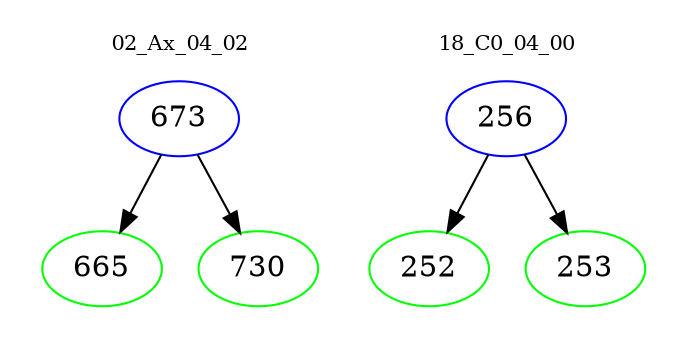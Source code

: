 digraph{
subgraph cluster_0 {
color = white
label = "02_Ax_04_02";
fontsize=10;
T0_673 [label="673", color="blue"]
T0_673 -> T0_665 [color="black"]
T0_665 [label="665", color="green"]
T0_673 -> T0_730 [color="black"]
T0_730 [label="730", color="green"]
}
subgraph cluster_1 {
color = white
label = "18_C0_04_00";
fontsize=10;
T1_256 [label="256", color="blue"]
T1_256 -> T1_252 [color="black"]
T1_252 [label="252", color="green"]
T1_256 -> T1_253 [color="black"]
T1_253 [label="253", color="green"]
}
}
